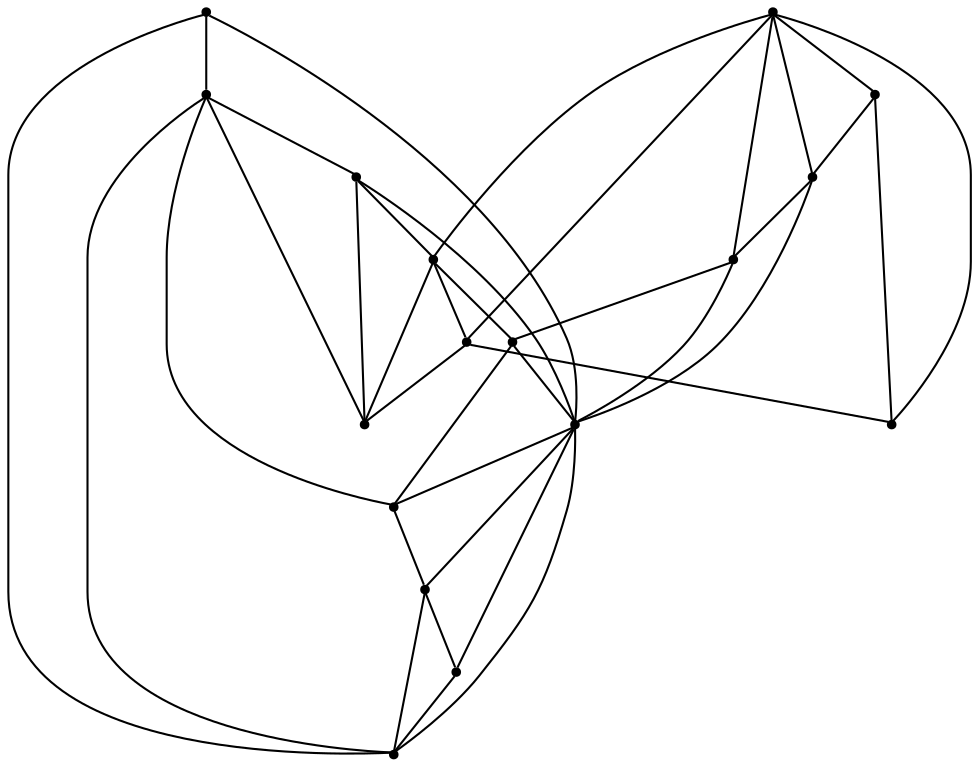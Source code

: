 graph {
  node [shape=point,comment="{\"directed\":false,\"doi\":\"10.1007/978-3-540-70904-6_31\",\"figure\":\"2 (3)\"}"]

  v0 [pos="1459.3964752906977,403.27948775945936"]
  v1 [pos="1439.4552507267445,475.4044775869333"]
  v2 [pos="1372.6675690406976,505.12160506902967"]
  v3 [pos="1386.883012354651,277.5295182770375"]
  v4 [pos="1386.1953488372092,528.5294775869334"]
  v5 [pos="1313.6818859011628,547.2794775869334"]
  v6 [pos="1314.8695902979653,257.6546276316924"]
  v7 [pos="1440.6429869186047,331.9670284495635"]
  v8 [pos="1268.8982921511629,536.754727831074"]
  v9 [pos="1188.471039244186,474.6545081045114"]
  v10 [pos="1241.668495639535,527.2795284495635"]
  v11 [pos="1243.356304505814,276.4046276316924"]
  v12 [pos="1272.2823037790697,303.9923275218291"]
  v13 [pos="1253.6621002906977,317.53399418849574"]
  v14 [pos="1229.8369186046511,325.21323409735"]
  v15 [pos="1189.0961618822676,330.15453862208955"]
  v16 [pos="1169.717550872093,403.27948775945936"]

  v0 -- v11 [id="-1",pos="1459.3964752906977,403.27948775945936 1462.1552688953489,371.7296525543812 1465.8518895348836,335.3796566233916 1461.726035610465,303.60449996649055 1456.6126271802325,271.2711259430531 1437.2964934593024,260.8587825999541 1408.737027616279,250.4919613108916 1381.9237463662791,241.29218307195936 1341.3995457848837,230.76717900294886 1313.165152616279,235.650500129251 1287.7895167151162,239.01302861232386 1263.3433139534884,261.7379431631051 1243.356304505814,276.4046276316924"]
  v16 -- v15 [id="-2",pos="1169.717550872093,403.27948775945936 1189.0961618822676,330.15453862208955 1189.0961618822676,330.15453862208955 1189.0961618822676,330.15453862208955"]
  v9 -- v5 [id="-3",pos="1188.471039244186,474.6545081045114 1313.6818859011628,547.2794775869334 1313.6818859011628,547.2794775869334 1313.6818859011628,547.2794775869334"]
  v9 -- v16 [id="-4",pos="1188.471039244186,474.6545081045114 1169.717550872093,403.27948775945936 1169.717550872093,403.27948775945936 1169.717550872093,403.27948775945936"]
  v15 -- v11 [id="-5",pos="1189.0961618822676,330.15453862208955 1243.356304505814,276.4046276316924 1243.356304505814,276.4046276316924 1243.356304505814,276.4046276316924"]
  v15 -- v9 [id="-6",pos="1189.0961618822676,330.15453862208955 1188.471039244186,474.6545081045114 1188.471039244186,474.6545081045114 1188.471039244186,474.6545081045114"]
  v9 -- v10 [id="-7",pos="1188.471039244186,474.6545081045114 1241.668495639535,527.2795284495635 1241.668495639535,527.2795284495635 1241.668495639535,527.2795284495635"]
  v11 -- v6 [id="-9",pos="1243.356304505814,276.4046276316924 1314.8695902979653,257.6546276316924 1314.8695902979653,257.6546276316924 1314.8695902979653,257.6546276316924"]
  v11 -- v12 [id="-11",pos="1243.356304505814,276.4046276316924 1272.2823037790697,303.9923275218291 1272.2823037790697,303.9923275218291 1272.2823037790697,303.9923275218291"]
  v12 -- v1 [id="-12",pos="1272.2823037790697,303.9923275218291 1439.4552507267445,475.4044775869333 1439.4552507267445,475.4044775869333 1439.4552507267445,475.4044775869333"]
  v11 -- v2 [id="-13",pos="1243.356304505814,276.4046276316924 1372.6675690406976,505.12160506902967 1372.6675690406976,505.12160506902967 1372.6675690406976,505.12160506902967"]
  v2 -- v4 [id="-14",pos="1372.6675690406976,505.12160506902967 1386.1953488372092,528.5294775869334 1386.1953488372092,528.5294775869334 1386.1953488372092,528.5294775869334"]
  v11 -- v3 [id="-18",pos="1243.356304505814,276.4046276316924 1249.8866279069766,272.4920833812041 1249.8866279069766,272.4920833812041 1249.8866279069766,272.4920833812041 1253.0122093023256,270.5379411286 1253.0122093023256,270.5379411286 1253.0122093023256,270.5379411286 1261.49296875,265.0671566233916 1270.0654251453489,260.3336259430531 1278.792023982558,255.30865239162074 1289.960737645349,249.56295537013636 1302.4672601744187,243.07135787664686 1315.377961482558,243.463000129251 1337.1821220930233,243.41696944891248 1370.7841569767443,267.88799809474574 1386.883012354651,277.5295182770375"]
  v5 -- v8 [id="-19",pos="1313.6818859011628,547.2794775869334 1268.8982921511629,536.754727831074 1268.8982921511629,536.754727831074 1268.8982921511629,536.754727831074"]
  v6 -- v3 [id="-20",pos="1314.8695902979653,257.6546276316924 1386.883012354651,277.5295182770375 1386.883012354651,277.5295182770375 1386.883012354651,277.5295182770375"]
  v5 -- v4 [id="-21",pos="1313.6818859011628,547.2794775869334 1386.1953488372092,528.5294775869334 1386.1953488372092,528.5294775869334 1386.1953488372092,528.5294775869334"]
  v3 -- v7 [id="-23",pos="1386.883012354651,277.5295182770375 1440.6429869186047,331.9670284495635 1440.6429869186047,331.9670284495635 1440.6429869186047,331.9670284495635"]
  v1 -- v7 [id="-24",pos="1439.4552507267445,475.4044775869333 1440.6429869186047,331.9670284495635 1440.6429869186047,331.9670284495635 1440.6429869186047,331.9670284495635"]
  v1 -- v4 [id="-25",pos="1439.4552507267445,475.4044775869333 1386.1953488372092,528.5294775869334 1386.1953488372092,528.5294775869334 1386.1953488372092,528.5294775869334"]
  v7 -- v0 [id="-26",pos="1440.6429869186047,331.9670284495635 1459.3964752906977,403.27948775945936 1459.3964752906977,403.27948775945936 1459.3964752906977,403.27948775945936"]
  v7 -- v11 [id="-27",pos="1440.6429869186047,331.9670284495635 1243.356304505814,276.4046276316924 1243.356304505814,276.4046276316924 1243.356304505814,276.4046276316924"]
  v0 -- v1 [id="-29",pos="1459.3964752906977,403.27948775945936 1439.4552507267445,475.4044775869333 1439.4552507267445,475.4044775869333 1439.4552507267445,475.4044775869333"]
  v16 -- v10 [id="-31",pos="1169.717550872093,403.27948775945936 1169.3633539244186,428.796252082376 1166.3919149709302,468.121203254251 1179.577707122093,484.81279260971974 1186.6832667151164,495.55879480698536 1200.635828488372,503.6629919912302 1211.3461845930233,510.3295569326364 1221.7022165697674,516.6296566233916 1232.8835210755815,522.7713192210479 1241.668495639535,527.2795284495635"]
  v15 -- v14 [id="-32",pos="1189.0961618822676,330.15453862208955 1206.3712750594843,329.7635098595306 1219.3602215614662,327.97723871181245 1229.8369186046511,325.21323409735"]
  v12 -- v6 [id="-33",pos="1272.2823037790697,303.9923275218291 1284.3464109354004,294.0777062270611 1296.2819896418835,279.59917508346564 1314.8695902979653,257.6546276316924"]
  v14 -- v13 [id="-34",pos="1229.8369186046511,325.21323409735 1239.3746959514024,323.45087690152064 1246.9469346319984,320.86012894482144 1253.6621002906977,317.53399418849574"]
  v14 -- v11 [id="-35",pos="1229.8369186046511,325.21323409735 1243.356304505814,276.4046276316924 1243.356304505814,276.4046276316924 1243.356304505814,276.4046276316924"]
  v13 -- v12 [id="-36",pos="1253.6621002906977,317.53399418849574 1260.5778230532585,314.0591503756874 1266.580304613553,309.7997642590168 1272.2823037790697,303.9923275218291"]
  v9 -- v8 [id="-37",pos="1188.471039244186,474.6545081045114 1211.1711845930233,490.35046147365205 1232.7834302325582,504.6212439443552 1252.7497093023255,520.2213212555531 1259.2738880085662,525.1265815747447 1264.690810710595,530.4182868055916 1268.8982921511629,536.754727831074"]
  v8 -- v10 [id="-38",pos="1268.8982921511629,536.754727831074 1241.668495639535,527.2795284495635 1241.668495639535,527.2795284495635 1241.668495639535,527.2795284495635"]
  v8 -- v4 [id="-39",pos="1268.8982921511629,536.754727831074 1275.7814709736556,542.11523671965 1281.3708381197926,548.5680965751926 1287.9062681686046,554.8503800934437 1321.5708757267441,581.7170386220896 1360.0196220930231,543.4586768056834 1386.1953488372092,528.5294775869334"]
  v9 -- v14 [id="-40",pos="1188.471039244186,474.6545081045114 1229.8369186046511,325.21323409735 1229.8369186046511,325.21323409735 1229.8369186046511,325.21323409735"]
  v6 -- v7 [id="-41",pos="1314.8695902979653,257.6546276316924 1362.624273255814,279.9170101390166 1399.2643895348838,305.1713232900583 1440.6429869186047,331.9670284495635"]
  v2 -- v5 [id="-42",pos="1372.6675690406976,505.12160506902967 1352.7474563953488,516.4712195302927 1333.781449854651,533.4336523916209 1313.6818859011628,547.2794775869334"]
  v5 -- v13 [id="-43",pos="1313.6818859011628,547.2794775869334 1253.6621002906977,317.53399418849574 1253.6621002906977,317.53399418849574 1253.6621002906977,317.53399418849574"]
  v13 -- v11 [id="-44",pos="1253.6621002906977,317.53399418849574 1243.356304505814,276.4046276316924 1243.356304505814,276.4046276316924 1243.356304505814,276.4046276316924"]
  v1 -- v2 [id="-46",pos="1439.4552507267445,475.4044775869333 1418.3180232558138,484.3545203115427 1393.3133720930232,492.9297054515166 1372.6675690406976,505.12160506902967"]
}